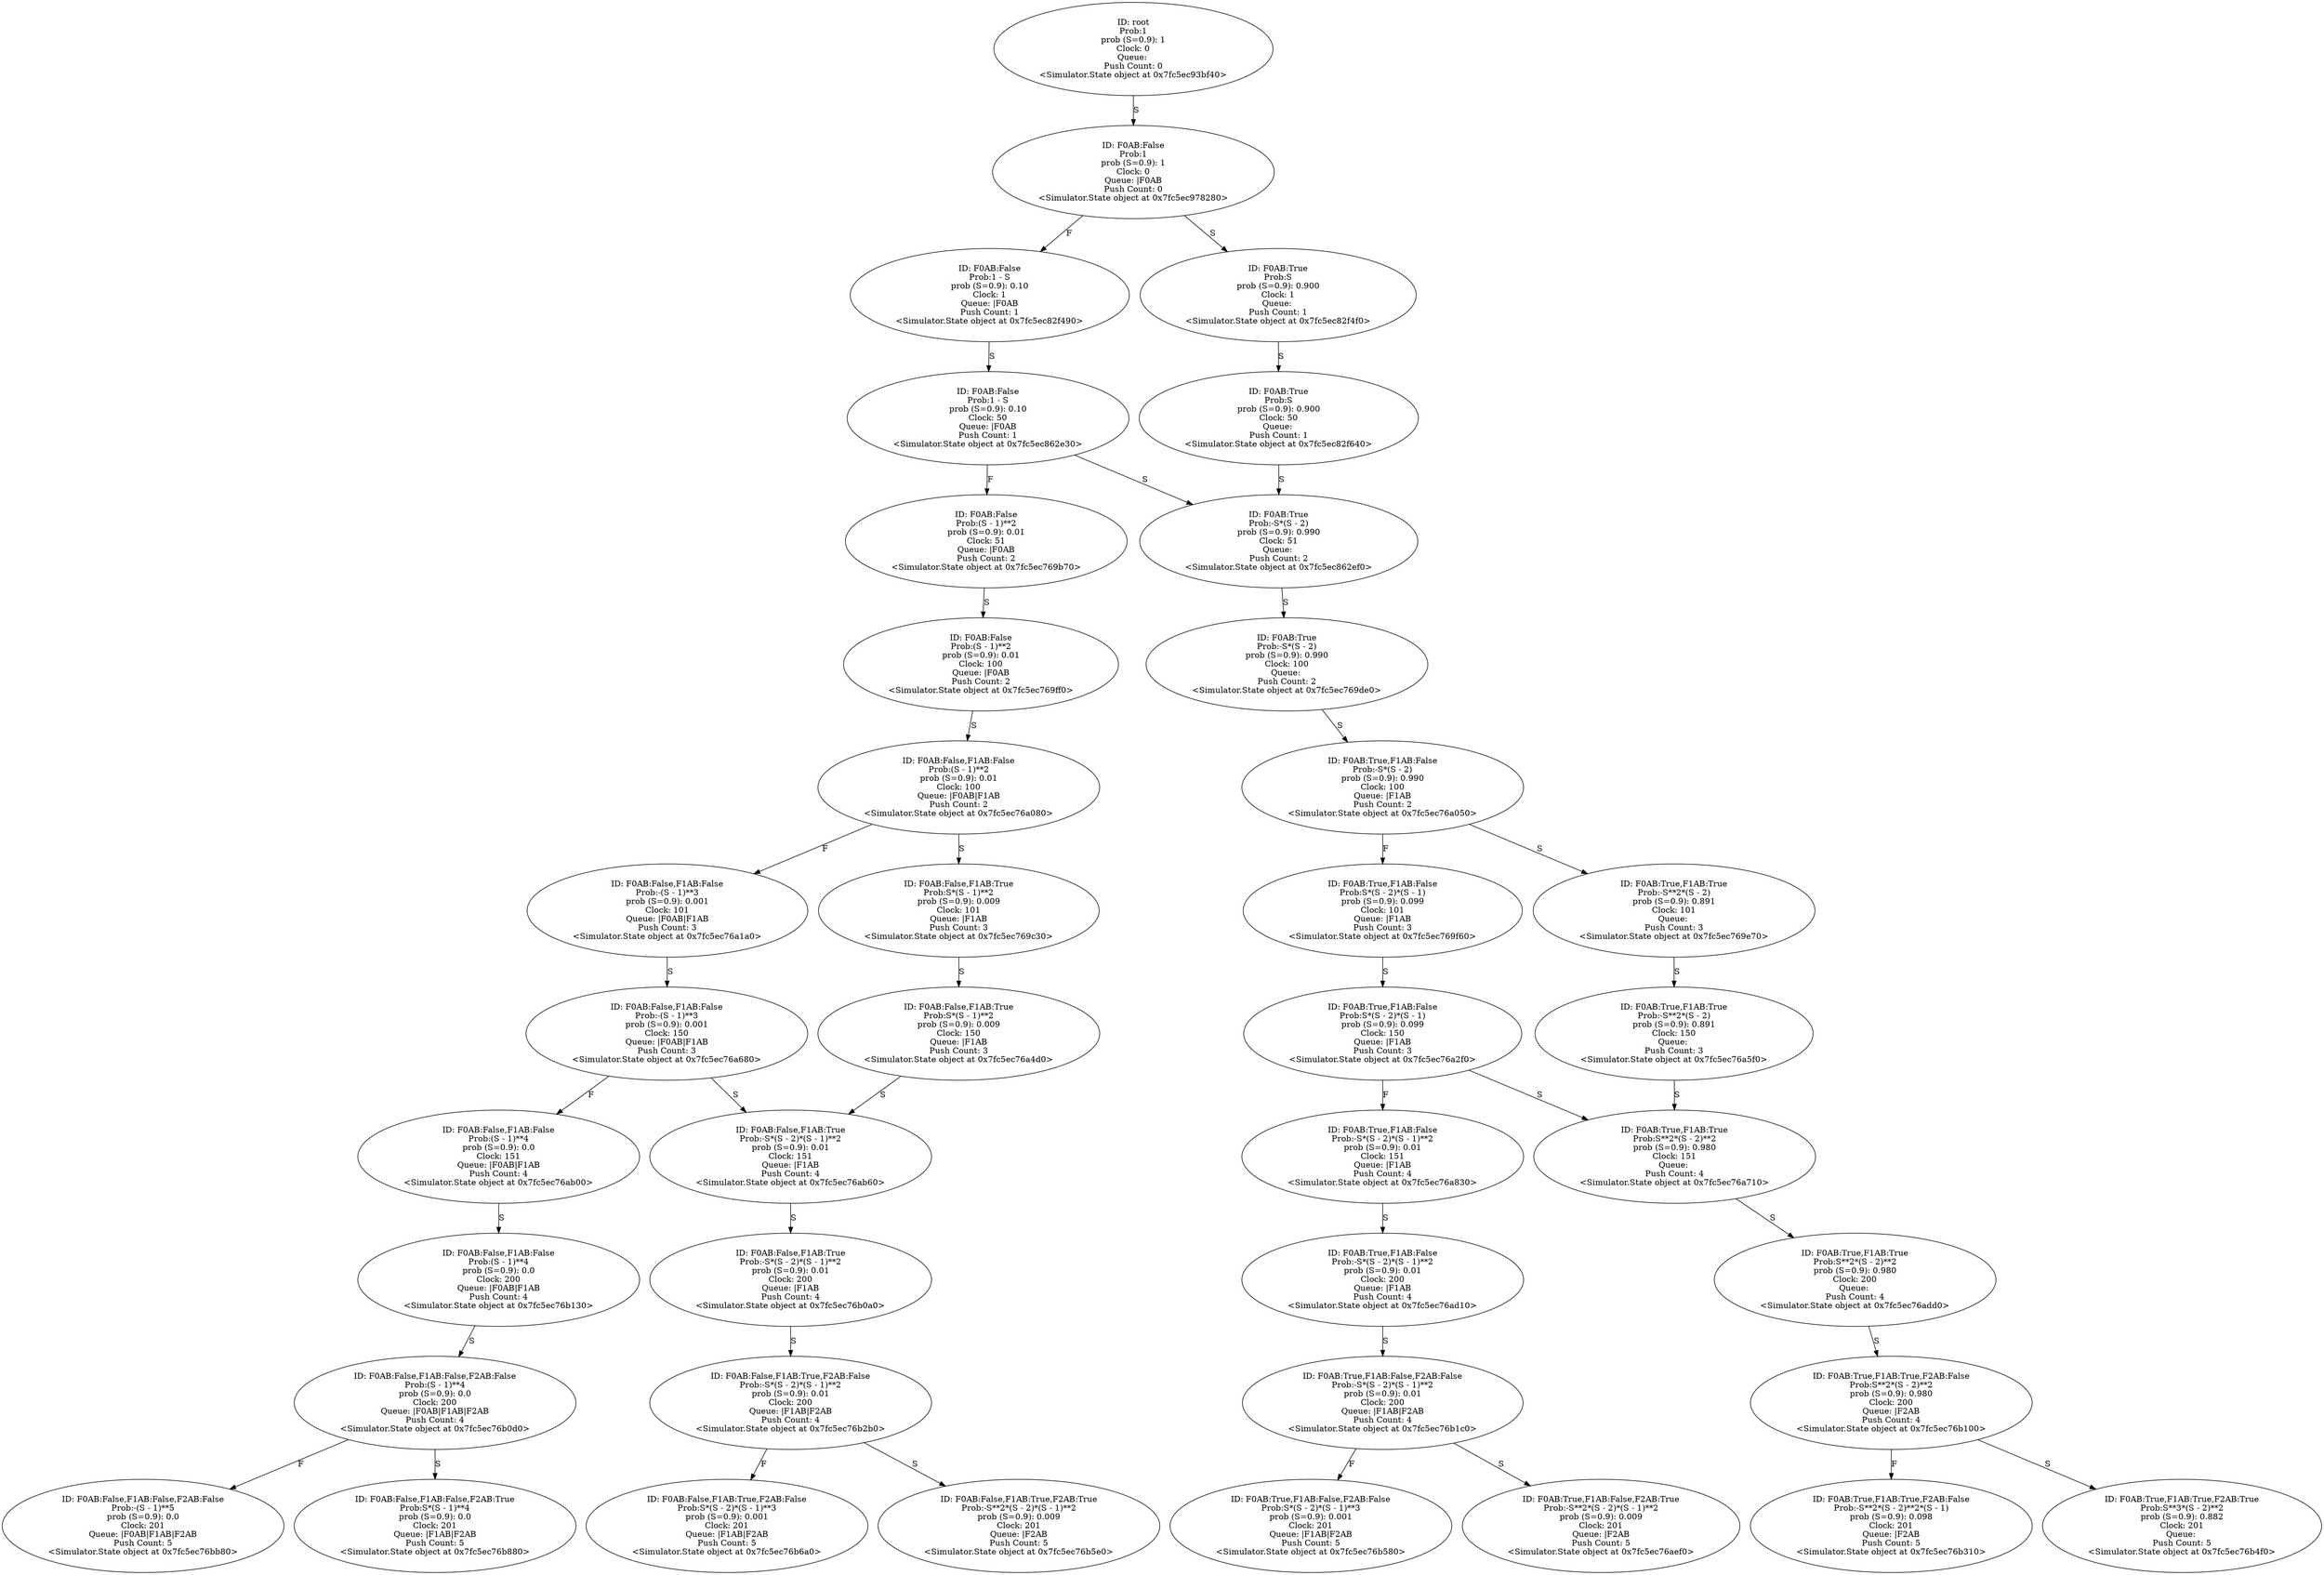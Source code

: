 digraph "./Output/./controled_frequency_S50_R100_t0_tPlus200" {
	<Simulator.State object at 0x7fc5ec93bf40> [label="ID: root
Prob:1
prob (S=0.9): 1
Clock: 0
Queue: 
Push Count: 0
<Simulator.State object at 0x7fc5ec93bf40>"]
	<Simulator.State object at 0x7fc5ec93bf40> -> <Simulator.State object at 0x7fc5ec978280> [label=S]
	<Simulator.State object at 0x7fc5ec978280> [label="ID: F0AB:False
Prob:1
prob (S=0.9): 1
Clock: 0
Queue: |F0AB
Push Count: 0
<Simulator.State object at 0x7fc5ec978280>"]
	<Simulator.State object at 0x7fc5ec978280> -> <Simulator.State object at 0x7fc5ec82f490> [label=F]
	<Simulator.State object at 0x7fc5ec978280> -> <Simulator.State object at 0x7fc5ec82f4f0> [label=S]
	<Simulator.State object at 0x7fc5ec82f490> [label="ID: F0AB:False
Prob:1 - S
prob (S=0.9): 0.10
Clock: 1
Queue: |F0AB
Push Count: 1
<Simulator.State object at 0x7fc5ec82f490>"]
	<Simulator.State object at 0x7fc5ec82f490> -> <Simulator.State object at 0x7fc5ec862e30> [label=S]
	<Simulator.State object at 0x7fc5ec82f4f0> [label="ID: F0AB:True
Prob:S
prob (S=0.9): 0.900
Clock: 1
Queue: 
Push Count: 1
<Simulator.State object at 0x7fc5ec82f4f0>"]
	<Simulator.State object at 0x7fc5ec82f4f0> -> <Simulator.State object at 0x7fc5ec82f640> [label=S]
	<Simulator.State object at 0x7fc5ec862e30> [label="ID: F0AB:False
Prob:1 - S
prob (S=0.9): 0.10
Clock: 50
Queue: |F0AB
Push Count: 1
<Simulator.State object at 0x7fc5ec862e30>"]
	<Simulator.State object at 0x7fc5ec862e30> -> <Simulator.State object at 0x7fc5ec769b70> [label=F]
	<Simulator.State object at 0x7fc5ec862e30> -> <Simulator.State object at 0x7fc5ec862ef0> [label=S]
	<Simulator.State object at 0x7fc5ec82f640> [label="ID: F0AB:True
Prob:S
prob (S=0.9): 0.900
Clock: 50
Queue: 
Push Count: 1
<Simulator.State object at 0x7fc5ec82f640>"]
	<Simulator.State object at 0x7fc5ec82f640> -> <Simulator.State object at 0x7fc5ec862ef0> [label=S]
	<Simulator.State object at 0x7fc5ec769b70> [label="ID: F0AB:False
Prob:(S - 1)**2
prob (S=0.9): 0.01
Clock: 51
Queue: |F0AB
Push Count: 2
<Simulator.State object at 0x7fc5ec769b70>"]
	<Simulator.State object at 0x7fc5ec769b70> -> <Simulator.State object at 0x7fc5ec769ff0> [label=S]
	<Simulator.State object at 0x7fc5ec862ef0> [label="ID: F0AB:True
Prob:-S*(S - 2)
prob (S=0.9): 0.990
Clock: 51
Queue: 
Push Count: 2
<Simulator.State object at 0x7fc5ec862ef0>"]
	<Simulator.State object at 0x7fc5ec862ef0> -> <Simulator.State object at 0x7fc5ec769de0> [label=S]
	<Simulator.State object at 0x7fc5ec769ff0> [label="ID: F0AB:False
Prob:(S - 1)**2
prob (S=0.9): 0.01
Clock: 100
Queue: |F0AB
Push Count: 2
<Simulator.State object at 0x7fc5ec769ff0>"]
	<Simulator.State object at 0x7fc5ec769ff0> -> <Simulator.State object at 0x7fc5ec76a080> [label=S]
	<Simulator.State object at 0x7fc5ec769de0> [label="ID: F0AB:True
Prob:-S*(S - 2)
prob (S=0.9): 0.990
Clock: 100
Queue: 
Push Count: 2
<Simulator.State object at 0x7fc5ec769de0>"]
	<Simulator.State object at 0x7fc5ec769de0> -> <Simulator.State object at 0x7fc5ec76a050> [label=S]
	<Simulator.State object at 0x7fc5ec76a080> [label="ID: F0AB:False,F1AB:False
Prob:(S - 1)**2
prob (S=0.9): 0.01
Clock: 100
Queue: |F0AB|F1AB
Push Count: 2
<Simulator.State object at 0x7fc5ec76a080>"]
	<Simulator.State object at 0x7fc5ec76a080> -> <Simulator.State object at 0x7fc5ec76a1a0> [label=F]
	<Simulator.State object at 0x7fc5ec76a080> -> <Simulator.State object at 0x7fc5ec769c30> [label=S]
	<Simulator.State object at 0x7fc5ec76a050> [label="ID: F0AB:True,F1AB:False
Prob:-S*(S - 2)
prob (S=0.9): 0.990
Clock: 100
Queue: |F1AB
Push Count: 2
<Simulator.State object at 0x7fc5ec76a050>"]
	<Simulator.State object at 0x7fc5ec76a050> -> <Simulator.State object at 0x7fc5ec769f60> [label=F]
	<Simulator.State object at 0x7fc5ec76a050> -> <Simulator.State object at 0x7fc5ec769e70> [label=S]
	<Simulator.State object at 0x7fc5ec76a1a0> [label="ID: F0AB:False,F1AB:False
Prob:-(S - 1)**3
prob (S=0.9): 0.001
Clock: 101
Queue: |F0AB|F1AB
Push Count: 3
<Simulator.State object at 0x7fc5ec76a1a0>"]
	<Simulator.State object at 0x7fc5ec76a1a0> -> <Simulator.State object at 0x7fc5ec76a680> [label=S]
	<Simulator.State object at 0x7fc5ec769c30> [label="ID: F0AB:False,F1AB:True
Prob:S*(S - 1)**2
prob (S=0.9): 0.009
Clock: 101
Queue: |F1AB
Push Count: 3
<Simulator.State object at 0x7fc5ec769c30>"]
	<Simulator.State object at 0x7fc5ec769c30> -> <Simulator.State object at 0x7fc5ec76a4d0> [label=S]
	<Simulator.State object at 0x7fc5ec769f60> [label="ID: F0AB:True,F1AB:False
Prob:S*(S - 2)*(S - 1)
prob (S=0.9): 0.099
Clock: 101
Queue: |F1AB
Push Count: 3
<Simulator.State object at 0x7fc5ec769f60>"]
	<Simulator.State object at 0x7fc5ec769f60> -> <Simulator.State object at 0x7fc5ec76a2f0> [label=S]
	<Simulator.State object at 0x7fc5ec769e70> [label="ID: F0AB:True,F1AB:True
Prob:-S**2*(S - 2)
prob (S=0.9): 0.891
Clock: 101
Queue: 
Push Count: 3
<Simulator.State object at 0x7fc5ec769e70>"]
	<Simulator.State object at 0x7fc5ec769e70> -> <Simulator.State object at 0x7fc5ec76a5f0> [label=S]
	<Simulator.State object at 0x7fc5ec76a680> [label="ID: F0AB:False,F1AB:False
Prob:-(S - 1)**3
prob (S=0.9): 0.001
Clock: 150
Queue: |F0AB|F1AB
Push Count: 3
<Simulator.State object at 0x7fc5ec76a680>"]
	<Simulator.State object at 0x7fc5ec76a680> -> <Simulator.State object at 0x7fc5ec76ab00> [label=F]
	<Simulator.State object at 0x7fc5ec76a680> -> <Simulator.State object at 0x7fc5ec76ab60> [label=S]
	<Simulator.State object at 0x7fc5ec76a4d0> [label="ID: F0AB:False,F1AB:True
Prob:S*(S - 1)**2
prob (S=0.9): 0.009
Clock: 150
Queue: |F1AB
Push Count: 3
<Simulator.State object at 0x7fc5ec76a4d0>"]
	<Simulator.State object at 0x7fc5ec76a4d0> -> <Simulator.State object at 0x7fc5ec76ab60> [label=S]
	<Simulator.State object at 0x7fc5ec76a2f0> [label="ID: F0AB:True,F1AB:False
Prob:S*(S - 2)*(S - 1)
prob (S=0.9): 0.099
Clock: 150
Queue: |F1AB
Push Count: 3
<Simulator.State object at 0x7fc5ec76a2f0>"]
	<Simulator.State object at 0x7fc5ec76a2f0> -> <Simulator.State object at 0x7fc5ec76a830> [label=F]
	<Simulator.State object at 0x7fc5ec76a2f0> -> <Simulator.State object at 0x7fc5ec76a710> [label=S]
	<Simulator.State object at 0x7fc5ec76a5f0> [label="ID: F0AB:True,F1AB:True
Prob:-S**2*(S - 2)
prob (S=0.9): 0.891
Clock: 150
Queue: 
Push Count: 3
<Simulator.State object at 0x7fc5ec76a5f0>"]
	<Simulator.State object at 0x7fc5ec76a5f0> -> <Simulator.State object at 0x7fc5ec76a710> [label=S]
	<Simulator.State object at 0x7fc5ec76ab00> [label="ID: F0AB:False,F1AB:False
Prob:(S - 1)**4
prob (S=0.9): 0.0
Clock: 151
Queue: |F0AB|F1AB
Push Count: 4
<Simulator.State object at 0x7fc5ec76ab00>"]
	<Simulator.State object at 0x7fc5ec76ab00> -> <Simulator.State object at 0x7fc5ec76b130> [label=S]
	<Simulator.State object at 0x7fc5ec76ab60> [label="ID: F0AB:False,F1AB:True
Prob:-S*(S - 2)*(S - 1)**2
prob (S=0.9): 0.01
Clock: 151
Queue: |F1AB
Push Count: 4
<Simulator.State object at 0x7fc5ec76ab60>"]
	<Simulator.State object at 0x7fc5ec76ab60> -> <Simulator.State object at 0x7fc5ec76b0a0> [label=S]
	<Simulator.State object at 0x7fc5ec76a830> [label="ID: F0AB:True,F1AB:False
Prob:-S*(S - 2)*(S - 1)**2
prob (S=0.9): 0.01
Clock: 151
Queue: |F1AB
Push Count: 4
<Simulator.State object at 0x7fc5ec76a830>"]
	<Simulator.State object at 0x7fc5ec76a830> -> <Simulator.State object at 0x7fc5ec76ad10> [label=S]
	<Simulator.State object at 0x7fc5ec76a710> [label="ID: F0AB:True,F1AB:True
Prob:S**2*(S - 2)**2
prob (S=0.9): 0.980
Clock: 151
Queue: 
Push Count: 4
<Simulator.State object at 0x7fc5ec76a710>"]
	<Simulator.State object at 0x7fc5ec76a710> -> <Simulator.State object at 0x7fc5ec76add0> [label=S]
	<Simulator.State object at 0x7fc5ec76b130> [label="ID: F0AB:False,F1AB:False
Prob:(S - 1)**4
prob (S=0.9): 0.0
Clock: 200
Queue: |F0AB|F1AB
Push Count: 4
<Simulator.State object at 0x7fc5ec76b130>"]
	<Simulator.State object at 0x7fc5ec76b130> -> <Simulator.State object at 0x7fc5ec76b0d0> [label=S]
	<Simulator.State object at 0x7fc5ec76b0a0> [label="ID: F0AB:False,F1AB:True
Prob:-S*(S - 2)*(S - 1)**2
prob (S=0.9): 0.01
Clock: 200
Queue: |F1AB
Push Count: 4
<Simulator.State object at 0x7fc5ec76b0a0>"]
	<Simulator.State object at 0x7fc5ec76b0a0> -> <Simulator.State object at 0x7fc5ec76b2b0> [label=S]
	<Simulator.State object at 0x7fc5ec76ad10> [label="ID: F0AB:True,F1AB:False
Prob:-S*(S - 2)*(S - 1)**2
prob (S=0.9): 0.01
Clock: 200
Queue: |F1AB
Push Count: 4
<Simulator.State object at 0x7fc5ec76ad10>"]
	<Simulator.State object at 0x7fc5ec76ad10> -> <Simulator.State object at 0x7fc5ec76b1c0> [label=S]
	<Simulator.State object at 0x7fc5ec76add0> [label="ID: F0AB:True,F1AB:True
Prob:S**2*(S - 2)**2
prob (S=0.9): 0.980
Clock: 200
Queue: 
Push Count: 4
<Simulator.State object at 0x7fc5ec76add0>"]
	<Simulator.State object at 0x7fc5ec76add0> -> <Simulator.State object at 0x7fc5ec76b100> [label=S]
	<Simulator.State object at 0x7fc5ec76b0d0> [label="ID: F0AB:False,F1AB:False,F2AB:False
Prob:(S - 1)**4
prob (S=0.9): 0.0
Clock: 200
Queue: |F0AB|F1AB|F2AB
Push Count: 4
<Simulator.State object at 0x7fc5ec76b0d0>"]
	<Simulator.State object at 0x7fc5ec76b0d0> -> <Simulator.State object at 0x7fc5ec76bb80> [label=F]
	<Simulator.State object at 0x7fc5ec76b0d0> -> <Simulator.State object at 0x7fc5ec76b880> [label=S]
	<Simulator.State object at 0x7fc5ec76b2b0> [label="ID: F0AB:False,F1AB:True,F2AB:False
Prob:-S*(S - 2)*(S - 1)**2
prob (S=0.9): 0.01
Clock: 200
Queue: |F1AB|F2AB
Push Count: 4
<Simulator.State object at 0x7fc5ec76b2b0>"]
	<Simulator.State object at 0x7fc5ec76b2b0> -> <Simulator.State object at 0x7fc5ec76b6a0> [label=F]
	<Simulator.State object at 0x7fc5ec76b2b0> -> <Simulator.State object at 0x7fc5ec76b5e0> [label=S]
	<Simulator.State object at 0x7fc5ec76b1c0> [label="ID: F0AB:True,F1AB:False,F2AB:False
Prob:-S*(S - 2)*(S - 1)**2
prob (S=0.9): 0.01
Clock: 200
Queue: |F1AB|F2AB
Push Count: 4
<Simulator.State object at 0x7fc5ec76b1c0>"]
	<Simulator.State object at 0x7fc5ec76b1c0> -> <Simulator.State object at 0x7fc5ec76b580> [label=F]
	<Simulator.State object at 0x7fc5ec76b1c0> -> <Simulator.State object at 0x7fc5ec76aef0> [label=S]
	<Simulator.State object at 0x7fc5ec76b100> [label="ID: F0AB:True,F1AB:True,F2AB:False
Prob:S**2*(S - 2)**2
prob (S=0.9): 0.980
Clock: 200
Queue: |F2AB
Push Count: 4
<Simulator.State object at 0x7fc5ec76b100>"]
	<Simulator.State object at 0x7fc5ec76b100> -> <Simulator.State object at 0x7fc5ec76b310> [label=F]
	<Simulator.State object at 0x7fc5ec76b100> -> <Simulator.State object at 0x7fc5ec76b4f0> [label=S]
	<Simulator.State object at 0x7fc5ec76bb80> [label="ID: F0AB:False,F1AB:False,F2AB:False
Prob:-(S - 1)**5
prob (S=0.9): 0.0
Clock: 201
Queue: |F0AB|F1AB|F2AB
Push Count: 5
<Simulator.State object at 0x7fc5ec76bb80>"]
	<Simulator.State object at 0x7fc5ec76b880> [label="ID: F0AB:False,F1AB:False,F2AB:True
Prob:S*(S - 1)**4
prob (S=0.9): 0.0
Clock: 201
Queue: |F1AB|F2AB
Push Count: 5
<Simulator.State object at 0x7fc5ec76b880>"]
	<Simulator.State object at 0x7fc5ec76b6a0> [label="ID: F0AB:False,F1AB:True,F2AB:False
Prob:S*(S - 2)*(S - 1)**3
prob (S=0.9): 0.001
Clock: 201
Queue: |F1AB|F2AB
Push Count: 5
<Simulator.State object at 0x7fc5ec76b6a0>"]
	<Simulator.State object at 0x7fc5ec76b5e0> [label="ID: F0AB:False,F1AB:True,F2AB:True
Prob:-S**2*(S - 2)*(S - 1)**2
prob (S=0.9): 0.009
Clock: 201
Queue: |F2AB
Push Count: 5
<Simulator.State object at 0x7fc5ec76b5e0>"]
	<Simulator.State object at 0x7fc5ec76b580> [label="ID: F0AB:True,F1AB:False,F2AB:False
Prob:S*(S - 2)*(S - 1)**3
prob (S=0.9): 0.001
Clock: 201
Queue: |F1AB|F2AB
Push Count: 5
<Simulator.State object at 0x7fc5ec76b580>"]
	<Simulator.State object at 0x7fc5ec76aef0> [label="ID: F0AB:True,F1AB:False,F2AB:True
Prob:-S**2*(S - 2)*(S - 1)**2
prob (S=0.9): 0.009
Clock: 201
Queue: |F2AB
Push Count: 5
<Simulator.State object at 0x7fc5ec76aef0>"]
	<Simulator.State object at 0x7fc5ec76b310> [label="ID: F0AB:True,F1AB:True,F2AB:False
Prob:-S**2*(S - 2)**2*(S - 1)
prob (S=0.9): 0.098
Clock: 201
Queue: |F2AB
Push Count: 5
<Simulator.State object at 0x7fc5ec76b310>"]
	<Simulator.State object at 0x7fc5ec76b4f0> [label="ID: F0AB:True,F1AB:True,F2AB:True
Prob:S**3*(S - 2)**2
prob (S=0.9): 0.882
Clock: 201
Queue: 
Push Count: 5
<Simulator.State object at 0x7fc5ec76b4f0>"]
}
